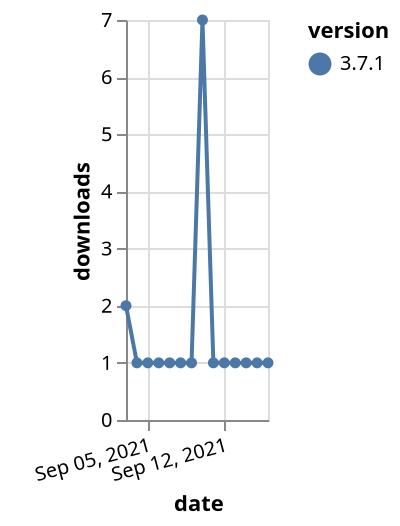 {"$schema": "https://vega.github.io/schema/vega-lite/v5.json", "description": "A simple bar chart with embedded data.", "data": {"values": [{"date": "2021-09-03", "total": 492, "delta": 2, "version": "3.7.1"}, {"date": "2021-09-04", "total": 493, "delta": 1, "version": "3.7.1"}, {"date": "2021-09-05", "total": 494, "delta": 1, "version": "3.7.1"}, {"date": "2021-09-06", "total": 495, "delta": 1, "version": "3.7.1"}, {"date": "2021-09-07", "total": 496, "delta": 1, "version": "3.7.1"}, {"date": "2021-09-08", "total": 497, "delta": 1, "version": "3.7.1"}, {"date": "2021-09-09", "total": 498, "delta": 1, "version": "3.7.1"}, {"date": "2021-09-10", "total": 505, "delta": 7, "version": "3.7.1"}, {"date": "2021-09-11", "total": 506, "delta": 1, "version": "3.7.1"}, {"date": "2021-09-12", "total": 507, "delta": 1, "version": "3.7.1"}, {"date": "2021-09-13", "total": 508, "delta": 1, "version": "3.7.1"}, {"date": "2021-09-14", "total": 509, "delta": 1, "version": "3.7.1"}, {"date": "2021-09-15", "total": 510, "delta": 1, "version": "3.7.1"}, {"date": "2021-09-16", "total": 511, "delta": 1, "version": "3.7.1"}]}, "width": "container", "mark": {"type": "line", "point": {"filled": true}}, "encoding": {"x": {"field": "date", "type": "temporal", "timeUnit": "yearmonthdate", "title": "date", "axis": {"labelAngle": -15}}, "y": {"field": "delta", "type": "quantitative", "title": "downloads"}, "color": {"field": "version", "type": "nominal"}, "tooltip": {"field": "delta"}}}